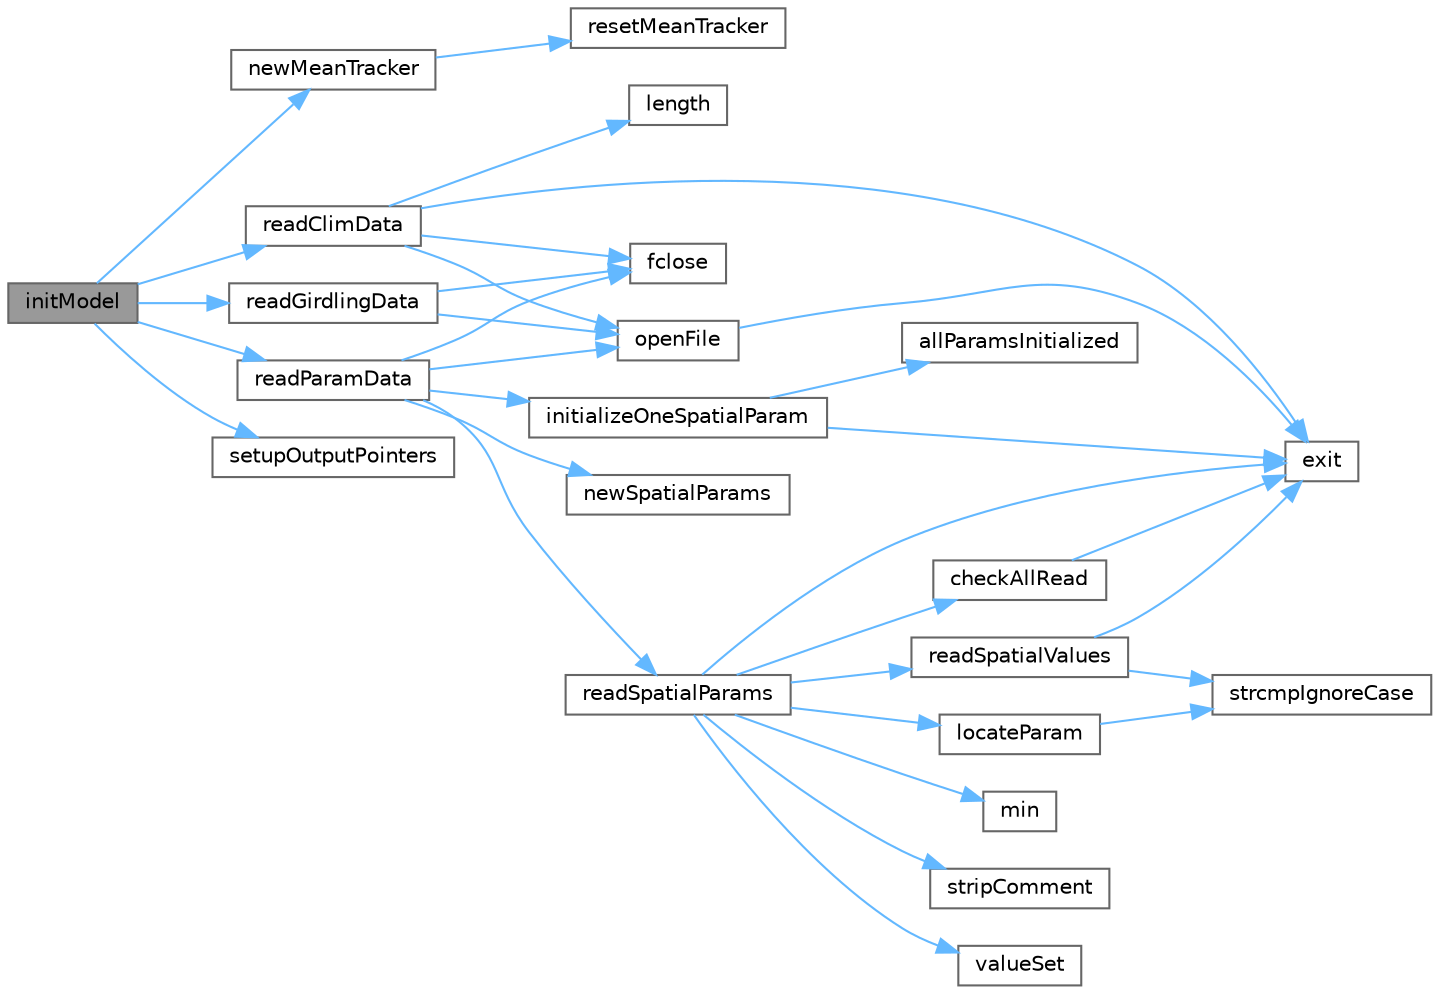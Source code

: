 digraph "initModel"
{
 // LATEX_PDF_SIZE
  bgcolor="transparent";
  edge [fontname=Helvetica,fontsize=10,labelfontname=Helvetica,labelfontsize=10];
  node [fontname=Helvetica,fontsize=10,shape=box,height=0.2,width=0.4];
  rankdir="LR";
  Node1 [id="Node000001",label="initModel",height=0.2,width=0.4,color="gray40", fillcolor="grey60", style="filled", fontcolor="black",tooltip=" "];
  Node1 -> Node2 [id="edge1_Node000001_Node000002",color="steelblue1",style="solid",tooltip=" "];
  Node2 [id="Node000002",label="newMeanTracker",height=0.2,width=0.4,color="grey40", fillcolor="white", style="filled",URL="$d5/d1f/runmean_8c.html#a05982cf71148e3b1c4d8a2a14e0c93ab",tooltip=" "];
  Node2 -> Node3 [id="edge2_Node000002_Node000003",color="steelblue1",style="solid",tooltip=" "];
  Node3 [id="Node000003",label="resetMeanTracker",height=0.2,width=0.4,color="grey40", fillcolor="white", style="filled",URL="$d5/d1f/runmean_8c.html#aafa097eaf82986761f1920d2a1ed2457",tooltip=" "];
  Node1 -> Node4 [id="edge3_Node000001_Node000004",color="steelblue1",style="solid",tooltip=" "];
  Node4 [id="Node000004",label="readClimData",height=0.2,width=0.4,color="grey40", fillcolor="white", style="filled",URL="$df/db5/sipnet_girdle_8c.html#a7f73f9d495f52b35feaaaf9a471370ae",tooltip=" "];
  Node4 -> Node5 [id="edge4_Node000004_Node000005",color="steelblue1",style="solid",tooltip=" "];
  Node5 [id="Node000005",label="exit",height=0.2,width=0.4,color="grey40", fillcolor="white", style="filled",URL="$da/d39/exit_handler_8c.html#a7b17e5913b7dff48eec9ba3976ccfd3c",tooltip=" "];
  Node4 -> Node6 [id="edge5_Node000004_Node000006",color="steelblue1",style="solid",tooltip=" "];
  Node6 [id="Node000006",label="fclose",height=0.2,width=0.4,color="grey40", fillcolor="white", style="filled",URL="$de/d55/preprocess_2climsteps_8m.html#a09890cf585bffdc75d5810e054f62779",tooltip=" "];
  Node4 -> Node7 [id="edge6_Node000004_Node000007",color="steelblue1",style="solid",tooltip=" "];
  Node7 [id="Node000007",label="length",height=0.2,width=0.4,color="grey40", fillcolor="white", style="filled",URL="$d9/dce/daylen_8m.html#a86e0024c249e4a09333409ec56451e1e",tooltip=" "];
  Node4 -> Node8 [id="edge7_Node000004_Node000008",color="steelblue1",style="solid",tooltip=" "];
  Node8 [id="Node000008",label="openFile",height=0.2,width=0.4,color="grey40", fillcolor="white", style="filled",URL="$d9/d0c/bintotxt_8c.html#a043eed78149456a0cf4a77a71a6e340b",tooltip=" "];
  Node8 -> Node5 [id="edge8_Node000008_Node000005",color="steelblue1",style="solid",tooltip=" "];
  Node1 -> Node9 [id="edge9_Node000001_Node000009",color="steelblue1",style="solid",tooltip=" "];
  Node9 [id="Node000009",label="readGirdlingData",height=0.2,width=0.4,color="grey40", fillcolor="white", style="filled",URL="$df/db5/sipnet_girdle_8c.html#a4090ab47f9f0bbbef6317bf9b6ca876a",tooltip=" "];
  Node9 -> Node6 [id="edge10_Node000009_Node000006",color="steelblue1",style="solid",tooltip=" "];
  Node9 -> Node8 [id="edge11_Node000009_Node000008",color="steelblue1",style="solid",tooltip=" "];
  Node1 -> Node10 [id="edge12_Node000001_Node000010",color="steelblue1",style="solid",tooltip=" "];
  Node10 [id="Node000010",label="readParamData",height=0.2,width=0.4,color="grey40", fillcolor="white", style="filled",URL="$df/db5/sipnet_girdle_8c.html#a28969b6887eee8f92820233b3738e879",tooltip=" "];
  Node10 -> Node6 [id="edge13_Node000010_Node000006",color="steelblue1",style="solid",tooltip=" "];
  Node10 -> Node11 [id="edge14_Node000010_Node000011",color="steelblue1",style="solid",tooltip=" "];
  Node11 [id="Node000011",label="initializeOneSpatialParam",height=0.2,width=0.4,color="grey40", fillcolor="white", style="filled",URL="$dd/dda/spatial_params_8c.html#a61c1fad867fe86d423ffdc201d9b2005",tooltip=" "];
  Node11 -> Node12 [id="edge15_Node000011_Node000012",color="steelblue1",style="solid",tooltip=" "];
  Node12 [id="Node000012",label="allParamsInitialized",height=0.2,width=0.4,color="grey40", fillcolor="white", style="filled",URL="$dd/dda/spatial_params_8c.html#ae6dfc60182b4583f79733354cbe3680d",tooltip=" "];
  Node11 -> Node5 [id="edge16_Node000011_Node000005",color="steelblue1",style="solid",tooltip=" "];
  Node10 -> Node13 [id="edge17_Node000010_Node000013",color="steelblue1",style="solid",tooltip=" "];
  Node13 [id="Node000013",label="newSpatialParams",height=0.2,width=0.4,color="grey40", fillcolor="white", style="filled",URL="$d7/dd8/_s_i_p_n_e_topts_in_2spatial_params_8c.html#af5e36d717bc31e1ccb0f18aac6736329",tooltip=" "];
  Node10 -> Node8 [id="edge18_Node000010_Node000008",color="steelblue1",style="solid",tooltip=" "];
  Node10 -> Node14 [id="edge19_Node000010_Node000014",color="steelblue1",style="solid",tooltip=" "];
  Node14 [id="Node000014",label="readSpatialParams",height=0.2,width=0.4,color="grey40", fillcolor="white", style="filled",URL="$dd/dda/spatial_params_8c.html#a86ceba1ec7971125c1acfbd00b866193",tooltip=" "];
  Node14 -> Node15 [id="edge20_Node000014_Node000015",color="steelblue1",style="solid",tooltip=" "];
  Node15 [id="Node000015",label="checkAllRead",height=0.2,width=0.4,color="grey40", fillcolor="white", style="filled",URL="$dd/dda/spatial_params_8c.html#abf043ffa33bae50cf7558ee07242ae12",tooltip=" "];
  Node15 -> Node5 [id="edge21_Node000015_Node000005",color="steelblue1",style="solid",tooltip=" "];
  Node14 -> Node5 [id="edge22_Node000014_Node000005",color="steelblue1",style="solid",tooltip=" "];
  Node14 -> Node16 [id="edge23_Node000014_Node000016",color="steelblue1",style="solid",tooltip=" "];
  Node16 [id="Node000016",label="locateParam",height=0.2,width=0.4,color="grey40", fillcolor="white", style="filled",URL="$dd/dda/spatial_params_8c.html#a2a4b342160164bbdc0fbca380e77388e",tooltip=" "];
  Node16 -> Node17 [id="edge24_Node000016_Node000017",color="steelblue1",style="solid",tooltip=" "];
  Node17 [id="Node000017",label="strcmpIgnoreCase",height=0.2,width=0.4,color="grey40", fillcolor="white", style="filled",URL="$de/df1/util_8c.html#a46c453b73f4e8cd62264e4bfe8b6ae05",tooltip=" "];
  Node14 -> Node18 [id="edge25_Node000014_Node000018",color="steelblue1",style="solid",tooltip=" "];
  Node18 [id="Node000018",label="min",height=0.2,width=0.4,color="grey40", fillcolor="white", style="filled",URL="$de/d55/preprocess_2climsteps_8m.html#a05df90d9c39902969aec8cb81a3c8da9",tooltip=" "];
  Node14 -> Node19 [id="edge26_Node000014_Node000019",color="steelblue1",style="solid",tooltip=" "];
  Node19 [id="Node000019",label="readSpatialValues",height=0.2,width=0.4,color="grey40", fillcolor="white", style="filled",URL="$dd/dda/spatial_params_8c.html#a0452960bf827934236dcf72d8e30e950",tooltip=" "];
  Node19 -> Node5 [id="edge27_Node000019_Node000005",color="steelblue1",style="solid",tooltip=" "];
  Node19 -> Node17 [id="edge28_Node000019_Node000017",color="steelblue1",style="solid",tooltip=" "];
  Node14 -> Node20 [id="edge29_Node000014_Node000020",color="steelblue1",style="solid",tooltip=" "];
  Node20 [id="Node000020",label="stripComment",height=0.2,width=0.4,color="grey40", fillcolor="white", style="filled",URL="$de/df1/util_8c.html#ab343ccfdac6191045fced6c36c0143f4",tooltip=" "];
  Node14 -> Node21 [id="edge30_Node000014_Node000021",color="steelblue1",style="solid",tooltip=" "];
  Node21 [id="Node000021",label="valueSet",height=0.2,width=0.4,color="grey40", fillcolor="white", style="filled",URL="$dd/dda/spatial_params_8c.html#a8876cf8ea221bad5c83b564e7f5fedba",tooltip=" "];
  Node1 -> Node22 [id="edge31_Node000001_Node000022",color="steelblue1",style="solid",tooltip=" "];
  Node22 [id="Node000022",label="setupOutputPointers",height=0.2,width=0.4,color="grey40", fillcolor="white", style="filled",URL="$df/db5/sipnet_girdle_8c.html#a71bf09e1fcb91e2c9943759635f763f0",tooltip=" "];
}
